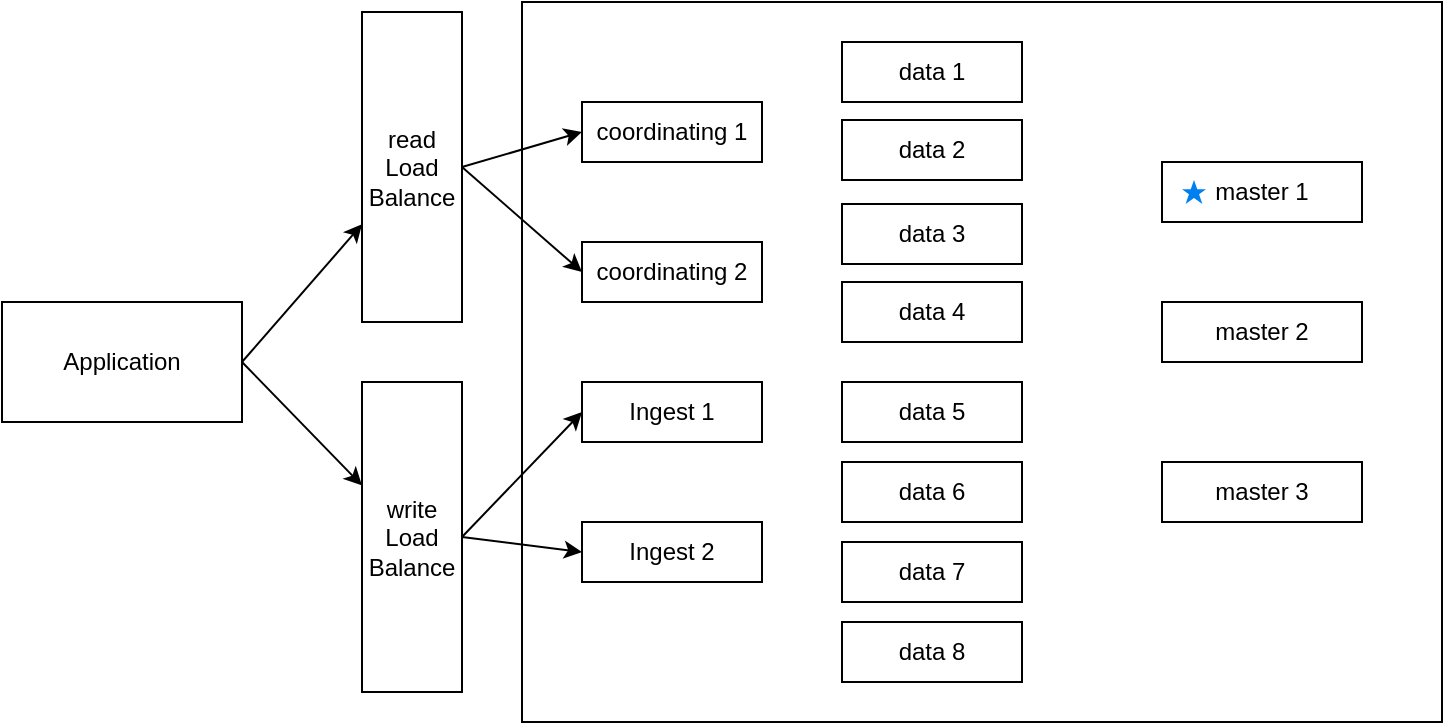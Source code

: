 <mxfile version="18.1.3" type="device"><diagram id="C5RBs43oDa-KdzZeNtuy" name="Page-1"><mxGraphModel dx="1018" dy="669" grid="1" gridSize="10" guides="1" tooltips="1" connect="1" arrows="1" fold="1" page="1" pageScale="1" pageWidth="827" pageHeight="1169" math="0" shadow="0"><root><mxCell id="WIyWlLk6GJQsqaUBKTNV-0"/><mxCell id="WIyWlLk6GJQsqaUBKTNV-1" parent="WIyWlLk6GJQsqaUBKTNV-0"/><mxCell id="7wAtI6NNHk_rrKUAQyS1-3" value="" style="rounded=0;whiteSpace=wrap;html=1;" parent="WIyWlLk6GJQsqaUBKTNV-1" vertex="1"><mxGeometry x="340" y="90" width="460" height="360" as="geometry"/></mxCell><mxCell id="je2TrHLITytOtuIsaXYZ-2" value="" style="edgeStyle=none;rounded=0;orthogonalLoop=1;jettySize=auto;html=1;exitX=1;exitY=0.5;exitDx=0;exitDy=0;" parent="WIyWlLk6GJQsqaUBKTNV-1" source="je2TrHLITytOtuIsaXYZ-3" target="7wAtI6NNHk_rrKUAQyS1-1" edge="1"><mxGeometry relative="1" as="geometry"><mxPoint x="200" y="172.5" as="sourcePoint"/></mxGeometry></mxCell><mxCell id="7wAtI6NNHk_rrKUAQyS1-8" style="rounded=0;orthogonalLoop=1;jettySize=auto;html=1;exitX=1;exitY=0.5;exitDx=0;exitDy=0;entryX=0;entryY=0.5;entryDx=0;entryDy=0;" parent="WIyWlLk6GJQsqaUBKTNV-1" source="7wAtI6NNHk_rrKUAQyS1-1" target="7wAtI6NNHk_rrKUAQyS1-4" edge="1"><mxGeometry relative="1" as="geometry"/></mxCell><mxCell id="7wAtI6NNHk_rrKUAQyS1-9" style="edgeStyle=none;rounded=0;orthogonalLoop=1;jettySize=auto;html=1;exitX=1;exitY=0.5;exitDx=0;exitDy=0;entryX=0;entryY=0.5;entryDx=0;entryDy=0;" parent="WIyWlLk6GJQsqaUBKTNV-1" source="7wAtI6NNHk_rrKUAQyS1-1" target="7wAtI6NNHk_rrKUAQyS1-5" edge="1"><mxGeometry relative="1" as="geometry"/></mxCell><mxCell id="7wAtI6NNHk_rrKUAQyS1-10" style="edgeStyle=none;rounded=0;orthogonalLoop=1;jettySize=auto;html=1;exitX=1;exitY=0.5;exitDx=0;exitDy=0;entryX=0;entryY=0.5;entryDx=0;entryDy=0;" parent="WIyWlLk6GJQsqaUBKTNV-1" source="je2TrHLITytOtuIsaXYZ-0" target="7wAtI6NNHk_rrKUAQyS1-6" edge="1"><mxGeometry relative="1" as="geometry"/></mxCell><mxCell id="7wAtI6NNHk_rrKUAQyS1-11" style="edgeStyle=none;rounded=0;orthogonalLoop=1;jettySize=auto;html=1;exitX=1;exitY=0.5;exitDx=0;exitDy=0;entryX=0;entryY=0.5;entryDx=0;entryDy=0;" parent="WIyWlLk6GJQsqaUBKTNV-1" source="je2TrHLITytOtuIsaXYZ-0" target="7wAtI6NNHk_rrKUAQyS1-7" edge="1"><mxGeometry relative="1" as="geometry"/></mxCell><mxCell id="7wAtI6NNHk_rrKUAQyS1-1" value="read Load Balance" style="rounded=0;whiteSpace=wrap;html=1;" parent="WIyWlLk6GJQsqaUBKTNV-1" vertex="1"><mxGeometry x="260" y="95" width="50" height="155" as="geometry"/></mxCell><mxCell id="7wAtI6NNHk_rrKUAQyS1-4" value="coordinating 1" style="rounded=0;whiteSpace=wrap;html=1;" parent="WIyWlLk6GJQsqaUBKTNV-1" vertex="1"><mxGeometry x="370" y="140" width="90" height="30" as="geometry"/></mxCell><mxCell id="7wAtI6NNHk_rrKUAQyS1-5" value="coordinating 2" style="rounded=0;whiteSpace=wrap;html=1;" parent="WIyWlLk6GJQsqaUBKTNV-1" vertex="1"><mxGeometry x="370" y="210" width="90" height="30" as="geometry"/></mxCell><mxCell id="7wAtI6NNHk_rrKUAQyS1-6" value="Ingest 1" style="rounded=0;whiteSpace=wrap;html=1;" parent="WIyWlLk6GJQsqaUBKTNV-1" vertex="1"><mxGeometry x="370" y="280" width="90" height="30" as="geometry"/></mxCell><mxCell id="7wAtI6NNHk_rrKUAQyS1-7" value="Ingest 2" style="rounded=0;whiteSpace=wrap;html=1;" parent="WIyWlLk6GJQsqaUBKTNV-1" vertex="1"><mxGeometry x="370" y="350" width="90" height="30" as="geometry"/></mxCell><mxCell id="7wAtI6NNHk_rrKUAQyS1-12" value="data 1" style="rounded=0;whiteSpace=wrap;html=1;" parent="WIyWlLk6GJQsqaUBKTNV-1" vertex="1"><mxGeometry x="500" y="110" width="90" height="30" as="geometry"/></mxCell><mxCell id="7wAtI6NNHk_rrKUAQyS1-13" value="master 1" style="rounded=0;whiteSpace=wrap;html=1;" parent="WIyWlLk6GJQsqaUBKTNV-1" vertex="1"><mxGeometry x="660" y="170" width="100" height="30" as="geometry"/></mxCell><mxCell id="7wAtI6NNHk_rrKUAQyS1-14" value="" style="html=1;verticalLabelPosition=bottom;labelBackgroundColor=#ffffff;verticalAlign=top;shadow=0;dashed=0;strokeWidth=2;shape=mxgraph.ios7.misc.star;fillColor=#0080f0;strokeColor=none;sketch=0;" parent="WIyWlLk6GJQsqaUBKTNV-1" vertex="1"><mxGeometry x="670" y="179" width="12" height="12" as="geometry"/></mxCell><mxCell id="7wAtI6NNHk_rrKUAQyS1-15" value="master 2" style="rounded=0;whiteSpace=wrap;html=1;" parent="WIyWlLk6GJQsqaUBKTNV-1" vertex="1"><mxGeometry x="660" y="240" width="100" height="30" as="geometry"/></mxCell><mxCell id="7wAtI6NNHk_rrKUAQyS1-16" value="master 3" style="rounded=0;whiteSpace=wrap;html=1;" parent="WIyWlLk6GJQsqaUBKTNV-1" vertex="1"><mxGeometry x="660" y="320" width="100" height="30" as="geometry"/></mxCell><mxCell id="7wAtI6NNHk_rrKUAQyS1-17" value="data 2" style="rounded=0;whiteSpace=wrap;html=1;" parent="WIyWlLk6GJQsqaUBKTNV-1" vertex="1"><mxGeometry x="500" y="149" width="90" height="30" as="geometry"/></mxCell><mxCell id="7wAtI6NNHk_rrKUAQyS1-18" value="data 6" style="rounded=0;whiteSpace=wrap;html=1;" parent="WIyWlLk6GJQsqaUBKTNV-1" vertex="1"><mxGeometry x="500" y="320" width="90" height="30" as="geometry"/></mxCell><mxCell id="7wAtI6NNHk_rrKUAQyS1-19" value="data 4" style="rounded=0;whiteSpace=wrap;html=1;" parent="WIyWlLk6GJQsqaUBKTNV-1" vertex="1"><mxGeometry x="500" y="230" width="90" height="30" as="geometry"/></mxCell><mxCell id="7wAtI6NNHk_rrKUAQyS1-20" value="data 7" style="rounded=0;whiteSpace=wrap;html=1;" parent="WIyWlLk6GJQsqaUBKTNV-1" vertex="1"><mxGeometry x="500" y="360" width="90" height="30" as="geometry"/></mxCell><mxCell id="7wAtI6NNHk_rrKUAQyS1-21" value="data 3" style="rounded=0;whiteSpace=wrap;html=1;" parent="WIyWlLk6GJQsqaUBKTNV-1" vertex="1"><mxGeometry x="500" y="191" width="90" height="30" as="geometry"/></mxCell><mxCell id="7wAtI6NNHk_rrKUAQyS1-22" value="data 5" style="rounded=0;whiteSpace=wrap;html=1;" parent="WIyWlLk6GJQsqaUBKTNV-1" vertex="1"><mxGeometry x="500" y="280" width="90" height="30" as="geometry"/></mxCell><mxCell id="7wAtI6NNHk_rrKUAQyS1-23" value="data 8" style="rounded=0;whiteSpace=wrap;html=1;" parent="WIyWlLk6GJQsqaUBKTNV-1" vertex="1"><mxGeometry x="500" y="400" width="90" height="30" as="geometry"/></mxCell><mxCell id="je2TrHLITytOtuIsaXYZ-0" value="write Load Balance" style="rounded=0;whiteSpace=wrap;html=1;" parent="WIyWlLk6GJQsqaUBKTNV-1" vertex="1"><mxGeometry x="260" y="280" width="50" height="155" as="geometry"/></mxCell><mxCell id="je2TrHLITytOtuIsaXYZ-4" value="" style="edgeStyle=none;rounded=0;orthogonalLoop=1;jettySize=auto;html=1;exitX=1;exitY=0.5;exitDx=0;exitDy=0;" parent="WIyWlLk6GJQsqaUBKTNV-1" source="je2TrHLITytOtuIsaXYZ-3" target="je2TrHLITytOtuIsaXYZ-0" edge="1"><mxGeometry relative="1" as="geometry"/></mxCell><mxCell id="je2TrHLITytOtuIsaXYZ-3" value="Application" style="rounded=0;whiteSpace=wrap;html=1;" parent="WIyWlLk6GJQsqaUBKTNV-1" vertex="1"><mxGeometry x="80" y="240" width="120" height="60" as="geometry"/></mxCell></root></mxGraphModel></diagram></mxfile>